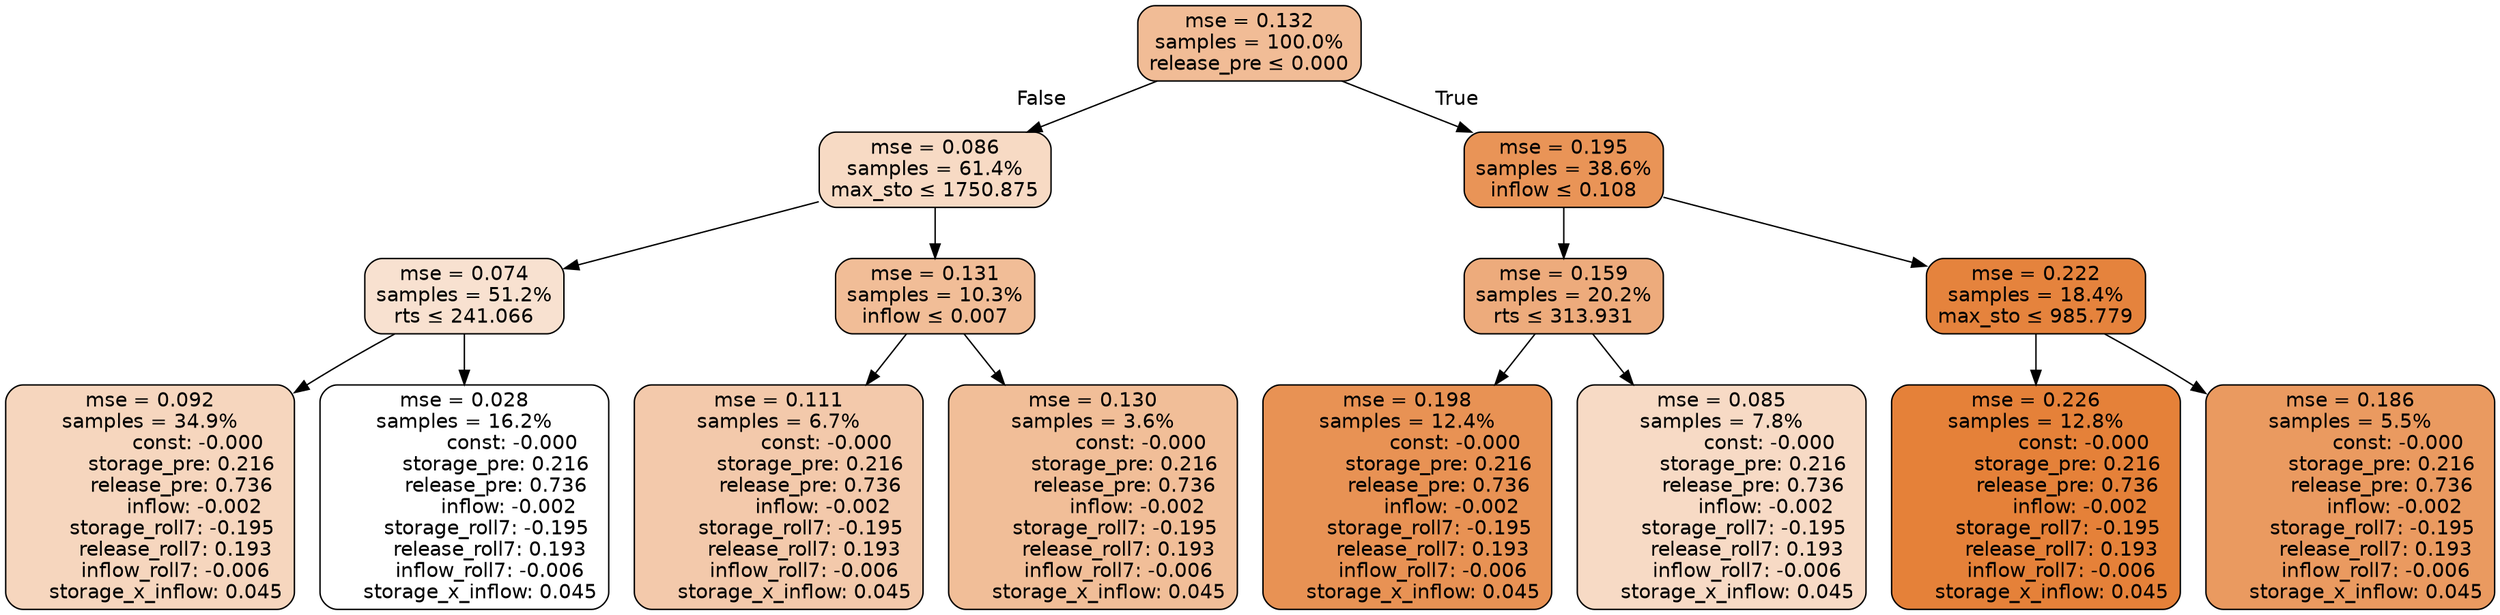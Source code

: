 digraph tree {
node [shape=rectangle, style="filled, rounded", color="black", fontname=helvetica] ;
edge [fontname=helvetica] ;
	"0" [label="mse = 0.132
samples = 100.0%
release_pre &le; 0.000", fillcolor="#f1bc96"]
	"1" [label="mse = 0.086
samples = 61.4%
max_sto &le; 1750.875", fillcolor="#f7dac4"]
	"2" [label="mse = 0.074
samples = 51.2%
rts &le; 241.066", fillcolor="#f8e1d0"]
	"3" [label="mse = 0.092
samples = 34.9%
               const: -0.000
          storage_pre: 0.216
          release_pre: 0.736
              inflow: -0.002
       storage_roll7: -0.195
        release_roll7: 0.193
        inflow_roll7: -0.006
     storage_x_inflow: 0.045", fillcolor="#f6d6be"]
	"4" [label="mse = 0.028
samples = 16.2%
               const: -0.000
          storage_pre: 0.216
          release_pre: 0.736
              inflow: -0.002
       storage_roll7: -0.195
        release_roll7: 0.193
        inflow_roll7: -0.006
     storage_x_inflow: 0.045", fillcolor="#ffffff"]
	"5" [label="mse = 0.131
samples = 10.3%
inflow &le; 0.007", fillcolor="#f1bd97"]
	"6" [label="mse = 0.111
samples = 6.7%
               const: -0.000
          storage_pre: 0.216
          release_pre: 0.736
              inflow: -0.002
       storage_roll7: -0.195
        release_roll7: 0.193
        inflow_roll7: -0.006
     storage_x_inflow: 0.045", fillcolor="#f3c9ab"]
	"7" [label="mse = 0.130
samples = 3.6%
               const: -0.000
          storage_pre: 0.216
          release_pre: 0.736
              inflow: -0.002
       storage_roll7: -0.195
        release_roll7: 0.193
        inflow_roll7: -0.006
     storage_x_inflow: 0.045", fillcolor="#f1be98"]
	"8" [label="mse = 0.195
samples = 38.6%
inflow &le; 0.108", fillcolor="#e99457"]
	"9" [label="mse = 0.159
samples = 20.2%
rts &le; 313.931", fillcolor="#edab7c"]
	"10" [label="mse = 0.198
samples = 12.4%
               const: -0.000
          storage_pre: 0.216
          release_pre: 0.736
              inflow: -0.002
       storage_roll7: -0.195
        release_roll7: 0.193
        inflow_roll7: -0.006
     storage_x_inflow: 0.045", fillcolor="#e89254"]
	"11" [label="mse = 0.085
samples = 7.8%
               const: -0.000
          storage_pre: 0.216
          release_pre: 0.736
              inflow: -0.002
       storage_roll7: -0.195
        release_roll7: 0.193
        inflow_roll7: -0.006
     storage_x_inflow: 0.045", fillcolor="#f7dac5"]
	"12" [label="mse = 0.222
samples = 18.4%
max_sto &le; 985.779", fillcolor="#e5833d"]
	"13" [label="mse = 0.226
samples = 12.8%
               const: -0.000
          storage_pre: 0.216
          release_pre: 0.736
              inflow: -0.002
       storage_roll7: -0.195
        release_roll7: 0.193
        inflow_roll7: -0.006
     storage_x_inflow: 0.045", fillcolor="#e58139"]
	"14" [label="mse = 0.186
samples = 5.5%
               const: -0.000
          storage_pre: 0.216
          release_pre: 0.736
              inflow: -0.002
       storage_roll7: -0.195
        release_roll7: 0.193
        inflow_roll7: -0.006
     storage_x_inflow: 0.045", fillcolor="#ea9a60"]

	"0" -> "1" [labeldistance=2.5, labelangle=45, headlabel="False"]
	"1" -> "2"
	"2" -> "3"
	"2" -> "4"
	"1" -> "5"
	"5" -> "6"
	"5" -> "7"
	"0" -> "8" [labeldistance=2.5, labelangle=-45, headlabel="True"]
	"8" -> "9"
	"9" -> "10"
	"9" -> "11"
	"8" -> "12"
	"12" -> "13"
	"12" -> "14"
}